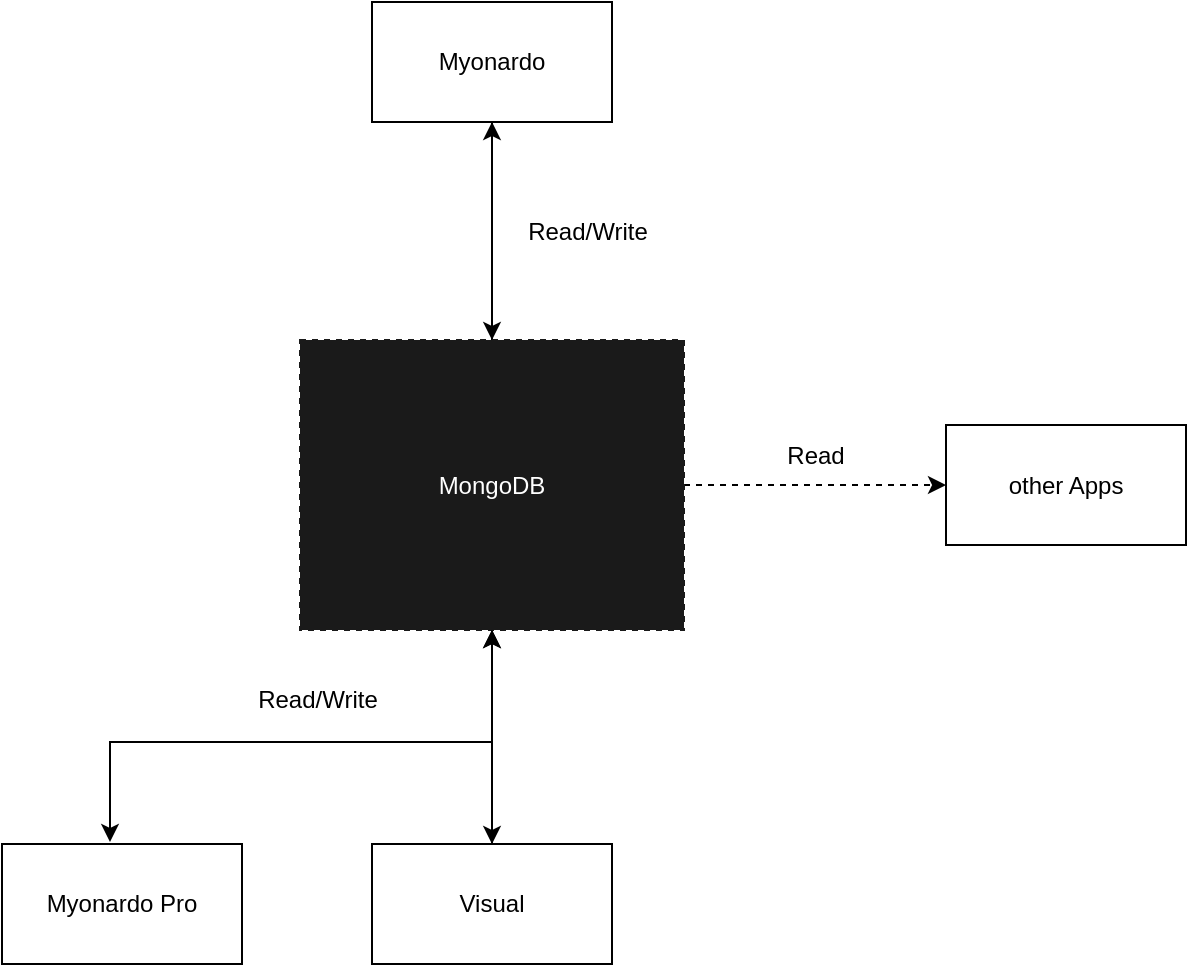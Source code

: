 <mxfile version="18.0.6" type="github" pages="2">
  <diagram id="zFso1iWpa41dBefnqY7l" name="DB_1">
    <mxGraphModel dx="1422" dy="780" grid="0" gridSize="10" guides="1" tooltips="1" connect="1" arrows="1" fold="1" page="1" pageScale="1" pageWidth="850" pageHeight="1100" math="0" shadow="0">
      <root>
        <mxCell id="0" />
        <mxCell id="1" parent="0" />
        <mxCell id="jp7qgxSA2ZsEi85-9uxM-19" style="edgeStyle=orthogonalEdgeStyle;rounded=0;orthogonalLoop=1;jettySize=auto;html=1;entryX=0.5;entryY=1;entryDx=0;entryDy=0;" parent="1" source="jp7qgxSA2ZsEi85-9uxM-14" target="jp7qgxSA2ZsEi85-9uxM-16" edge="1">
          <mxGeometry relative="1" as="geometry" />
        </mxCell>
        <mxCell id="jp7qgxSA2ZsEi85-9uxM-20" style="edgeStyle=orthogonalEdgeStyle;rounded=0;orthogonalLoop=1;jettySize=auto;html=1;entryX=0.5;entryY=0;entryDx=0;entryDy=0;" parent="1" source="jp7qgxSA2ZsEi85-9uxM-14" target="jp7qgxSA2ZsEi85-9uxM-12" edge="1">
          <mxGeometry relative="1" as="geometry" />
        </mxCell>
        <mxCell id="jp7qgxSA2ZsEi85-9uxM-25" style="edgeStyle=orthogonalEdgeStyle;rounded=0;orthogonalLoop=1;jettySize=auto;html=1;fontColor=#FFFFFF;dashed=1;" parent="1" source="jp7qgxSA2ZsEi85-9uxM-14" edge="1">
          <mxGeometry relative="1" as="geometry">
            <mxPoint x="664" y="310.5" as="targetPoint" />
          </mxGeometry>
        </mxCell>
        <mxCell id="jp7qgxSA2ZsEi85-9uxM-14" value="MongoDB" style="rounded=0;whiteSpace=wrap;html=1;dashed=1;strokeColor=#1A1A1A;fillColor=#1A1A1A;fontColor=#FFFFFF;" parent="1" vertex="1">
          <mxGeometry x="341" y="238" width="192" height="145" as="geometry" />
        </mxCell>
        <mxCell id="jp7qgxSA2ZsEi85-9uxM-17" style="edgeStyle=orthogonalEdgeStyle;rounded=0;orthogonalLoop=1;jettySize=auto;html=1;entryX=0.5;entryY=1;entryDx=0;entryDy=0;" parent="1" source="jp7qgxSA2ZsEi85-9uxM-12" target="jp7qgxSA2ZsEi85-9uxM-14" edge="1">
          <mxGeometry relative="1" as="geometry" />
        </mxCell>
        <mxCell id="jp7qgxSA2ZsEi85-9uxM-12" value="Visual" style="rounded=0;whiteSpace=wrap;html=1;" parent="1" vertex="1">
          <mxGeometry x="377" y="490" width="120" height="60" as="geometry" />
        </mxCell>
        <mxCell id="jp7qgxSA2ZsEi85-9uxM-18" style="edgeStyle=orthogonalEdgeStyle;rounded=0;orthogonalLoop=1;jettySize=auto;html=1;entryX=0.5;entryY=0;entryDx=0;entryDy=0;" parent="1" source="jp7qgxSA2ZsEi85-9uxM-16" target="jp7qgxSA2ZsEi85-9uxM-14" edge="1">
          <mxGeometry relative="1" as="geometry" />
        </mxCell>
        <mxCell id="jp7qgxSA2ZsEi85-9uxM-16" value="Myonardo" style="rounded=0;whiteSpace=wrap;html=1;" parent="1" vertex="1">
          <mxGeometry x="377" y="69" width="120" height="60" as="geometry" />
        </mxCell>
        <mxCell id="jp7qgxSA2ZsEi85-9uxM-21" value="Read/Write" style="text;html=1;strokeColor=none;fillColor=none;align=center;verticalAlign=middle;whiteSpace=wrap;rounded=0;dashed=1;" parent="1" vertex="1">
          <mxGeometry x="455" y="169" width="60" height="30" as="geometry" />
        </mxCell>
        <mxCell id="jp7qgxSA2ZsEi85-9uxM-22" value="Read/Write" style="text;html=1;strokeColor=none;fillColor=none;align=center;verticalAlign=middle;whiteSpace=wrap;rounded=0;dashed=1;" parent="1" vertex="1">
          <mxGeometry x="320" y="403" width="60" height="30" as="geometry" />
        </mxCell>
        <mxCell id="jp7qgxSA2ZsEi85-9uxM-26" value="other Apps" style="rounded=0;whiteSpace=wrap;html=1;" parent="1" vertex="1">
          <mxGeometry x="664" y="280.5" width="120" height="60" as="geometry" />
        </mxCell>
        <mxCell id="jp7qgxSA2ZsEi85-9uxM-27" value="Read" style="text;html=1;strokeColor=none;fillColor=none;align=center;verticalAlign=middle;whiteSpace=wrap;rounded=0;dashed=1;" parent="1" vertex="1">
          <mxGeometry x="569" y="280.5" width="60" height="30" as="geometry" />
        </mxCell>
        <mxCell id="rnUT3yR5gCjnReZnTHq0-1" value="Myonardo Pro" style="rounded=0;whiteSpace=wrap;html=1;" parent="1" vertex="1">
          <mxGeometry x="192" y="490" width="120" height="60" as="geometry" />
        </mxCell>
        <mxCell id="rnUT3yR5gCjnReZnTHq0-3" value="" style="endArrow=classic;startArrow=classic;html=1;rounded=0;fontColor=#000000;exitX=0.45;exitY=-0.017;exitDx=0;exitDy=0;exitPerimeter=0;entryX=0.5;entryY=1;entryDx=0;entryDy=0;" parent="1" source="rnUT3yR5gCjnReZnTHq0-1" target="jp7qgxSA2ZsEi85-9uxM-14" edge="1">
          <mxGeometry width="50" height="50" relative="1" as="geometry">
            <mxPoint x="330" y="358" as="sourcePoint" />
            <mxPoint x="380" y="308" as="targetPoint" />
            <Array as="points">
              <mxPoint x="246" y="439" />
              <mxPoint x="437" y="439" />
            </Array>
          </mxGeometry>
        </mxCell>
      </root>
    </mxGraphModel>
  </diagram>
  <diagram id="wNw6dXiggP768uena-eM" name="Mongo_DB">
    <mxGraphModel dx="1673" dy="918" grid="0" gridSize="10" guides="1" tooltips="1" connect="1" arrows="1" fold="1" page="1" pageScale="1" pageWidth="850" pageHeight="1100" math="0" shadow="0">
      <root>
        <mxCell id="0" />
        <mxCell id="1" parent="0" />
        <mxCell id="Rpazg1jltuSnN0Y31uOU-15" value="" style="rounded=0;whiteSpace=wrap;html=1;fontColor=#000000;strokeColor=#1A1A1A;fillColor=#FFFFFF;dashed=1;" vertex="1" parent="1">
          <mxGeometry x="30" y="342" width="825" height="277" as="geometry" />
        </mxCell>
        <mxCell id="Rpazg1jltuSnN0Y31uOU-21" style="edgeStyle=orthogonalEdgeStyle;rounded=0;orthogonalLoop=1;jettySize=auto;html=1;entryX=0.5;entryY=0;entryDx=0;entryDy=0;entryPerimeter=0;fontColor=#000000;" edge="1" parent="1" source="Rpazg1jltuSnN0Y31uOU-14" target="Rpazg1jltuSnN0Y31uOU-1">
          <mxGeometry relative="1" as="geometry">
            <Array as="points">
              <mxPoint x="443" y="298" />
              <mxPoint x="138" y="298" />
            </Array>
          </mxGeometry>
        </mxCell>
        <mxCell id="Rpazg1jltuSnN0Y31uOU-22" style="edgeStyle=orthogonalEdgeStyle;rounded=0;orthogonalLoop=1;jettySize=auto;html=1;entryX=0.5;entryY=0;entryDx=0;entryDy=0;entryPerimeter=0;fontColor=#000000;" edge="1" parent="1" source="Rpazg1jltuSnN0Y31uOU-14" target="Rpazg1jltuSnN0Y31uOU-5">
          <mxGeometry relative="1" as="geometry">
            <Array as="points">
              <mxPoint x="442" y="298" />
              <mxPoint x="322" y="298" />
            </Array>
          </mxGeometry>
        </mxCell>
        <mxCell id="Rpazg1jltuSnN0Y31uOU-23" style="edgeStyle=orthogonalEdgeStyle;rounded=0;orthogonalLoop=1;jettySize=auto;html=1;fontColor=#000000;" edge="1" parent="1" source="Rpazg1jltuSnN0Y31uOU-14" target="Rpazg1jltuSnN0Y31uOU-6">
          <mxGeometry relative="1" as="geometry">
            <Array as="points">
              <mxPoint x="442" y="298" />
              <mxPoint x="513" y="298" />
            </Array>
          </mxGeometry>
        </mxCell>
        <mxCell id="Rpazg1jltuSnN0Y31uOU-14" value="" style="rounded=0;whiteSpace=wrap;html=1;fontColor=#000000;strokeColor=#1A1A1A;fillColor=#FFFFFF;dashed=1;" vertex="1" parent="1">
          <mxGeometry x="319.5" y="55" width="246" height="134" as="geometry" />
        </mxCell>
        <mxCell id="Rpazg1jltuSnN0Y31uOU-1" value="&lt;div&gt;PredimoMainDB&lt;/div&gt;" style="shape=cylinder3;whiteSpace=wrap;html=1;boundedLbl=1;backgroundOutline=1;size=15;fontColor=#000000;strokeColor=#1A1A1A;fillColor=#FFFFFF;" vertex="1" parent="1">
          <mxGeometry x="79" y="409" width="118.5" height="158" as="geometry" />
        </mxCell>
        <mxCell id="Rpazg1jltuSnN0Y31uOU-5" value="Customer1DB" style="shape=cylinder3;whiteSpace=wrap;html=1;boundedLbl=1;backgroundOutline=1;size=15;fontColor=#000000;strokeColor=#1A1A1A;fillColor=#FFFFFF;" vertex="1" parent="1">
          <mxGeometry x="263" y="409" width="118.5" height="158" as="geometry" />
        </mxCell>
        <mxCell id="Rpazg1jltuSnN0Y31uOU-6" value="PTrainerDB" style="shape=cylinder3;whiteSpace=wrap;html=1;boundedLbl=1;backgroundOutline=1;size=15;fontColor=#000000;strokeColor=#1A1A1A;fillColor=#FFFFFF;" vertex="1" parent="1">
          <mxGeometry x="454" y="409" width="118.5" height="158" as="geometry" />
        </mxCell>
        <mxCell id="Rpazg1jltuSnN0Y31uOU-10" value="Myonardo" style="rounded=0;whiteSpace=wrap;html=1;fontColor=#000000;strokeColor=#1A1A1A;fillColor=#FFFFFF;" vertex="1" parent="1">
          <mxGeometry x="339.5" y="97" width="120" height="60" as="geometry" />
        </mxCell>
        <mxCell id="Rpazg1jltuSnN0Y31uOU-13" value="" style="image;html=1;image=img/lib/clip_art/computers/Server_Tower_128x128.png;fontColor=#000000;strokeColor=#1A1A1A;fillColor=#FFFFFF;" vertex="1" parent="1">
          <mxGeometry x="485.5" y="55" width="80" height="80" as="geometry" />
        </mxCell>
        <mxCell id="Rpazg1jltuSnN0Y31uOU-17" value="Cloud" style="html=1;strokeColor=none;fillColor=#0079D6;labelPosition=center;verticalLabelPosition=middle;verticalAlign=top;align=center;fontSize=12;outlineConnect=0;spacingTop=-6;fontColor=#FFFFFF;sketch=0;shape=mxgraph.sitemap.cloud;dashed=1;" vertex="1" parent="1">
          <mxGeometry x="730" y="344" width="120" height="70" as="geometry" />
        </mxCell>
        <mxCell id="Rpazg1jltuSnN0Y31uOU-25" value="Unrestriced Read/Write" style="text;html=1;strokeColor=none;fillColor=none;align=center;verticalAlign=middle;whiteSpace=wrap;rounded=0;dashed=1;fontColor=#000000;" vertex="1" parent="1">
          <mxGeometry x="292.25" y="263" width="60" height="30" as="geometry" />
        </mxCell>
        <mxCell id="Rpazg1jltuSnN0Y31uOU-27" style="edgeStyle=orthogonalEdgeStyle;rounded=0;orthogonalLoop=1;jettySize=auto;html=1;fontColor=#000000;entryX=0.5;entryY=1;entryDx=0;entryDy=0;" edge="1" parent="1" source="Rpazg1jltuSnN0Y31uOU-26">
          <mxGeometry relative="1" as="geometry">
            <mxPoint x="404" y="811.0" as="targetPoint" />
          </mxGeometry>
        </mxCell>
        <mxCell id="Rpazg1jltuSnN0Y31uOU-26" value="Visual" style="rounded=0;whiteSpace=wrap;html=1;fontColor=#000000;strokeColor=#1A1A1A;fillColor=#FFFFFF;" vertex="1" parent="1">
          <mxGeometry x="344" y="906.12" width="120" height="60" as="geometry" />
        </mxCell>
        <mxCell id="Rpazg1jltuSnN0Y31uOU-29" value="" style="endArrow=classic;html=1;rounded=0;fontColor=#FFFFFF;exitX=0.5;exitY=0;exitDx=0;exitDy=0;entryX=0.5;entryY=1;entryDx=0;entryDy=0;entryPerimeter=0;" edge="1" parent="1" target="Rpazg1jltuSnN0Y31uOU-1">
          <mxGeometry width="50" height="50" relative="1" as="geometry">
            <mxPoint x="404" y="706.0" as="sourcePoint" />
            <mxPoint x="78" y="765" as="targetPoint" />
            <Array as="points">
              <mxPoint x="404" y="647" />
              <mxPoint x="138" y="647" />
            </Array>
          </mxGeometry>
        </mxCell>
        <mxCell id="Rpazg1jltuSnN0Y31uOU-30" value="" style="endArrow=classic;html=1;rounded=0;fontColor=#FFFFFF;entryX=0.5;entryY=1;entryDx=0;entryDy=0;entryPerimeter=0;dashed=1;exitX=0.5;exitY=0;exitDx=0;exitDy=0;" edge="1" parent="1" target="Rpazg1jltuSnN0Y31uOU-5">
          <mxGeometry width="50" height="50" relative="1" as="geometry">
            <mxPoint x="404" y="706.0" as="sourcePoint" />
            <mxPoint x="78" y="765" as="targetPoint" />
            <Array as="points">
              <mxPoint x="405" y="646" />
              <mxPoint x="322" y="646" />
            </Array>
          </mxGeometry>
        </mxCell>
        <mxCell id="Rpazg1jltuSnN0Y31uOU-32" value="" style="endArrow=classic;html=1;rounded=0;dashed=1;fontColor=#FFFFFF;entryX=0.5;entryY=1;entryDx=0;entryDy=0;entryPerimeter=0;exitX=0.5;exitY=0;exitDx=0;exitDy=0;" edge="1" parent="1" target="Rpazg1jltuSnN0Y31uOU-6">
          <mxGeometry width="50" height="50" relative="1" as="geometry">
            <mxPoint x="404" y="706.0" as="sourcePoint" />
            <mxPoint x="227" y="731" as="targetPoint" />
            <Array as="points">
              <mxPoint x="404" y="648" />
              <mxPoint x="513" y="648" />
            </Array>
          </mxGeometry>
        </mxCell>
        <mxCell id="19KP8P0Yi1cKVAYCAD_i-1" value="" style="image;html=1;image=img/lib/clip_art/computers/Server_Tower_128x128.png;fontColor=#000000;strokeColor=#1A1A1A;fillColor=#FFFFFF;" vertex="1" parent="1">
          <mxGeometry x="775" y="444" width="80" height="80" as="geometry" />
        </mxCell>
        <mxCell id="19KP8P0Yi1cKVAYCAD_i-3" value="optional:" style="text;html=1;strokeColor=none;fillColor=none;align=center;verticalAlign=middle;whiteSpace=wrap;rounded=0;fontColor=#000000;" vertex="1" parent="1">
          <mxGeometry x="715" y="469" width="60" height="30" as="geometry" />
        </mxCell>
        <mxCell id="G2x4mGEk5nUD5AReeRei-7" value="" style="shape=cylinder3;whiteSpace=wrap;html=1;boundedLbl=1;backgroundOutline=1;size=15;fontColor=#000000;strokeColor=#1A1A1A;fillColor=#FFFFFF;" vertex="1" parent="1">
          <mxGeometry x="367" y="708" width="78.75" height="105" as="geometry" />
        </mxCell>
      </root>
    </mxGraphModel>
  </diagram>
</mxfile>

